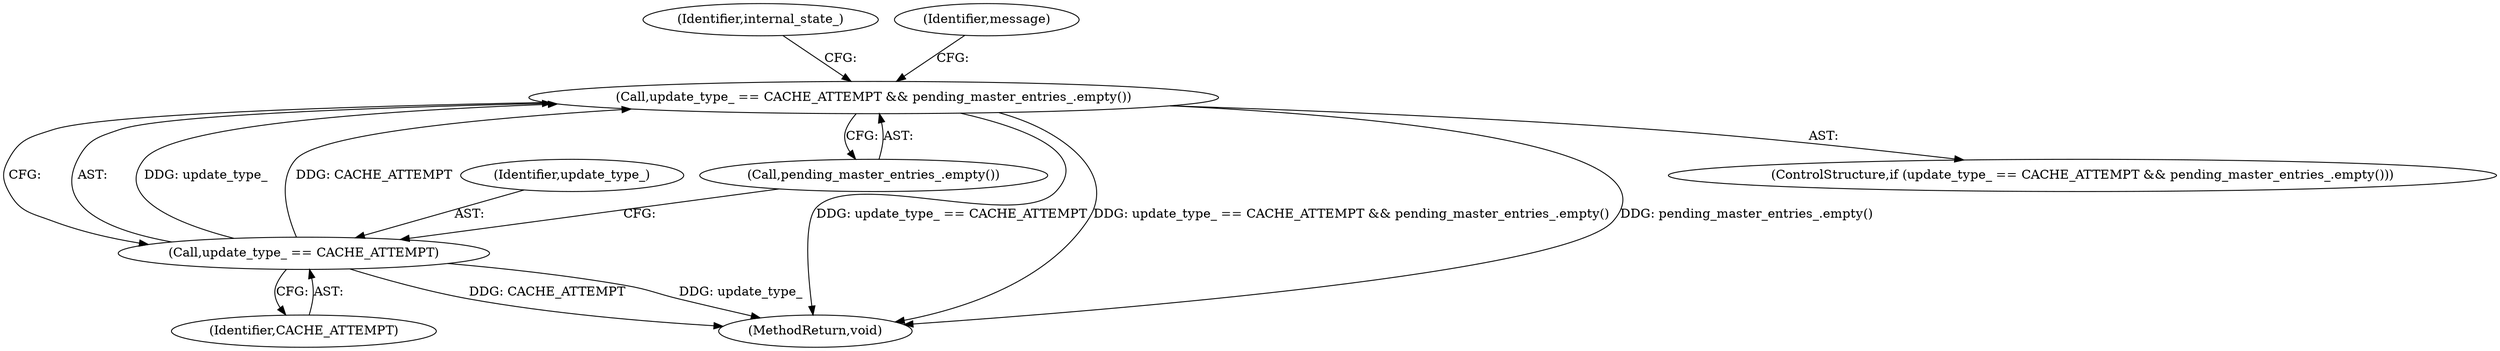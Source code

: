 digraph "0_Chrome_e5c298b780737c53fa9aae44d6fef522931d88b0@API" {
"1000252" [label="(Call,update_type_ == CACHE_ATTEMPT && pending_master_entries_.empty())"];
"1000253" [label="(Call,update_type_ == CACHE_ATTEMPT)"];
"1000255" [label="(Identifier,CACHE_ATTEMPT)"];
"1000253" [label="(Call,update_type_ == CACHE_ATTEMPT)"];
"1000254" [label="(Identifier,update_type_)"];
"1000270" [label="(Identifier,internal_state_)"];
"1000274" [label="(MethodReturn,void)"];
"1000256" [label="(Call,pending_master_entries_.empty())"];
"1000251" [label="(ControlStructure,if (update_type_ == CACHE_ATTEMPT && pending_master_entries_.empty()))"];
"1000260" [label="(Identifier,message)"];
"1000252" [label="(Call,update_type_ == CACHE_ATTEMPT && pending_master_entries_.empty())"];
"1000252" -> "1000251"  [label="AST: "];
"1000252" -> "1000253"  [label="CFG: "];
"1000252" -> "1000256"  [label="CFG: "];
"1000253" -> "1000252"  [label="AST: "];
"1000256" -> "1000252"  [label="AST: "];
"1000260" -> "1000252"  [label="CFG: "];
"1000270" -> "1000252"  [label="CFG: "];
"1000252" -> "1000274"  [label="DDG: update_type_ == CACHE_ATTEMPT"];
"1000252" -> "1000274"  [label="DDG: update_type_ == CACHE_ATTEMPT && pending_master_entries_.empty()"];
"1000252" -> "1000274"  [label="DDG: pending_master_entries_.empty()"];
"1000253" -> "1000252"  [label="DDG: update_type_"];
"1000253" -> "1000252"  [label="DDG: CACHE_ATTEMPT"];
"1000253" -> "1000255"  [label="CFG: "];
"1000254" -> "1000253"  [label="AST: "];
"1000255" -> "1000253"  [label="AST: "];
"1000256" -> "1000253"  [label="CFG: "];
"1000253" -> "1000274"  [label="DDG: CACHE_ATTEMPT"];
"1000253" -> "1000274"  [label="DDG: update_type_"];
}
